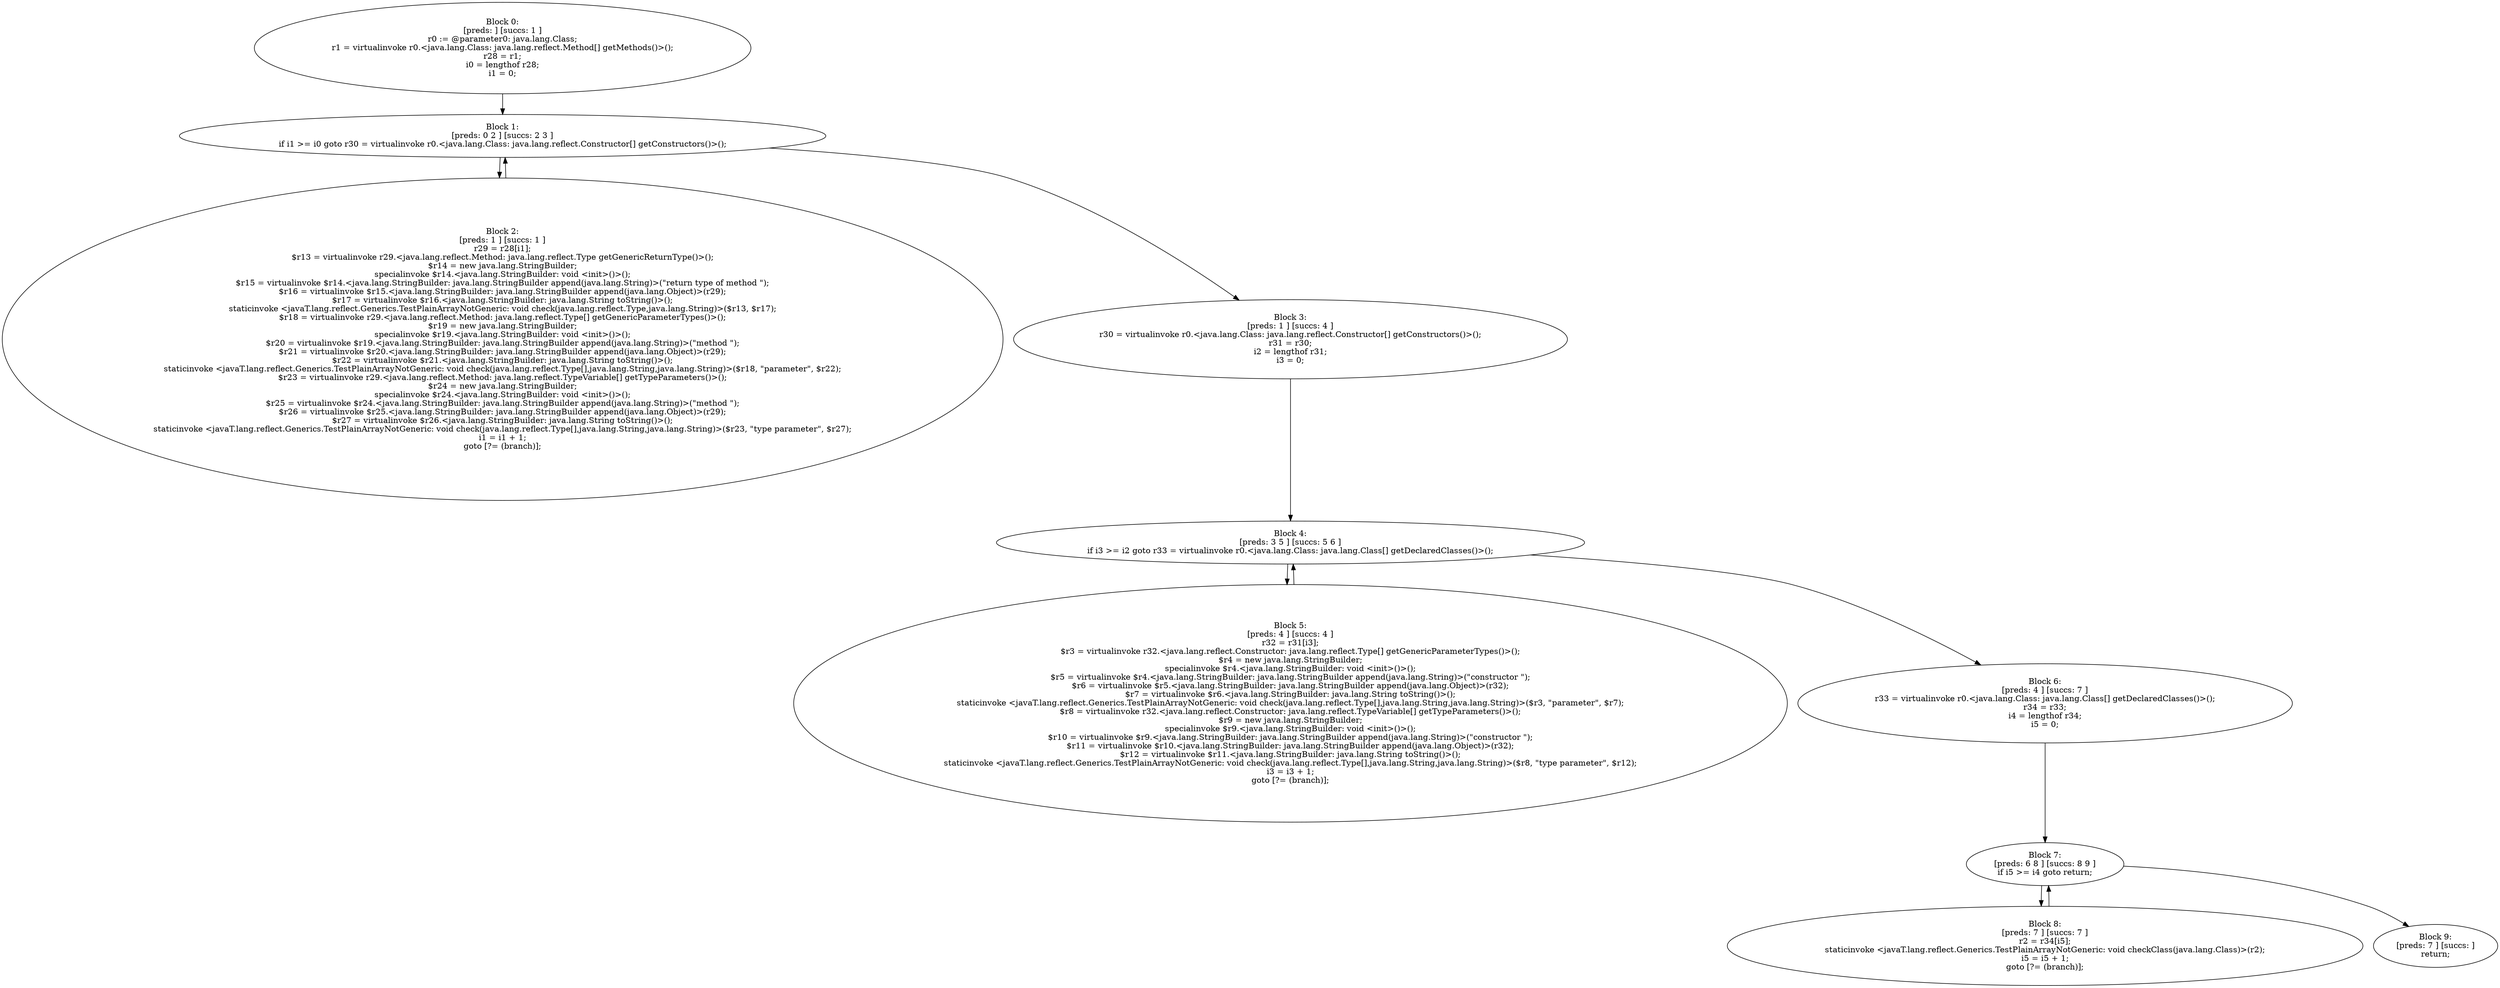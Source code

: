 digraph "unitGraph" {
    "Block 0:
[preds: ] [succs: 1 ]
r0 := @parameter0: java.lang.Class;
r1 = virtualinvoke r0.<java.lang.Class: java.lang.reflect.Method[] getMethods()>();
r28 = r1;
i0 = lengthof r28;
i1 = 0;
"
    "Block 1:
[preds: 0 2 ] [succs: 2 3 ]
if i1 >= i0 goto r30 = virtualinvoke r0.<java.lang.Class: java.lang.reflect.Constructor[] getConstructors()>();
"
    "Block 2:
[preds: 1 ] [succs: 1 ]
r29 = r28[i1];
$r13 = virtualinvoke r29.<java.lang.reflect.Method: java.lang.reflect.Type getGenericReturnType()>();
$r14 = new java.lang.StringBuilder;
specialinvoke $r14.<java.lang.StringBuilder: void <init>()>();
$r15 = virtualinvoke $r14.<java.lang.StringBuilder: java.lang.StringBuilder append(java.lang.String)>(\"return type of method \");
$r16 = virtualinvoke $r15.<java.lang.StringBuilder: java.lang.StringBuilder append(java.lang.Object)>(r29);
$r17 = virtualinvoke $r16.<java.lang.StringBuilder: java.lang.String toString()>();
staticinvoke <javaT.lang.reflect.Generics.TestPlainArrayNotGeneric: void check(java.lang.reflect.Type,java.lang.String)>($r13, $r17);
$r18 = virtualinvoke r29.<java.lang.reflect.Method: java.lang.reflect.Type[] getGenericParameterTypes()>();
$r19 = new java.lang.StringBuilder;
specialinvoke $r19.<java.lang.StringBuilder: void <init>()>();
$r20 = virtualinvoke $r19.<java.lang.StringBuilder: java.lang.StringBuilder append(java.lang.String)>(\"method \");
$r21 = virtualinvoke $r20.<java.lang.StringBuilder: java.lang.StringBuilder append(java.lang.Object)>(r29);
$r22 = virtualinvoke $r21.<java.lang.StringBuilder: java.lang.String toString()>();
staticinvoke <javaT.lang.reflect.Generics.TestPlainArrayNotGeneric: void check(java.lang.reflect.Type[],java.lang.String,java.lang.String)>($r18, \"parameter\", $r22);
$r23 = virtualinvoke r29.<java.lang.reflect.Method: java.lang.reflect.TypeVariable[] getTypeParameters()>();
$r24 = new java.lang.StringBuilder;
specialinvoke $r24.<java.lang.StringBuilder: void <init>()>();
$r25 = virtualinvoke $r24.<java.lang.StringBuilder: java.lang.StringBuilder append(java.lang.String)>(\"method \");
$r26 = virtualinvoke $r25.<java.lang.StringBuilder: java.lang.StringBuilder append(java.lang.Object)>(r29);
$r27 = virtualinvoke $r26.<java.lang.StringBuilder: java.lang.String toString()>();
staticinvoke <javaT.lang.reflect.Generics.TestPlainArrayNotGeneric: void check(java.lang.reflect.Type[],java.lang.String,java.lang.String)>($r23, \"type parameter\", $r27);
i1 = i1 + 1;
goto [?= (branch)];
"
    "Block 3:
[preds: 1 ] [succs: 4 ]
r30 = virtualinvoke r0.<java.lang.Class: java.lang.reflect.Constructor[] getConstructors()>();
r31 = r30;
i2 = lengthof r31;
i3 = 0;
"
    "Block 4:
[preds: 3 5 ] [succs: 5 6 ]
if i3 >= i2 goto r33 = virtualinvoke r0.<java.lang.Class: java.lang.Class[] getDeclaredClasses()>();
"
    "Block 5:
[preds: 4 ] [succs: 4 ]
r32 = r31[i3];
$r3 = virtualinvoke r32.<java.lang.reflect.Constructor: java.lang.reflect.Type[] getGenericParameterTypes()>();
$r4 = new java.lang.StringBuilder;
specialinvoke $r4.<java.lang.StringBuilder: void <init>()>();
$r5 = virtualinvoke $r4.<java.lang.StringBuilder: java.lang.StringBuilder append(java.lang.String)>(\"constructor \");
$r6 = virtualinvoke $r5.<java.lang.StringBuilder: java.lang.StringBuilder append(java.lang.Object)>(r32);
$r7 = virtualinvoke $r6.<java.lang.StringBuilder: java.lang.String toString()>();
staticinvoke <javaT.lang.reflect.Generics.TestPlainArrayNotGeneric: void check(java.lang.reflect.Type[],java.lang.String,java.lang.String)>($r3, \"parameter\", $r7);
$r8 = virtualinvoke r32.<java.lang.reflect.Constructor: java.lang.reflect.TypeVariable[] getTypeParameters()>();
$r9 = new java.lang.StringBuilder;
specialinvoke $r9.<java.lang.StringBuilder: void <init>()>();
$r10 = virtualinvoke $r9.<java.lang.StringBuilder: java.lang.StringBuilder append(java.lang.String)>(\"constructor \");
$r11 = virtualinvoke $r10.<java.lang.StringBuilder: java.lang.StringBuilder append(java.lang.Object)>(r32);
$r12 = virtualinvoke $r11.<java.lang.StringBuilder: java.lang.String toString()>();
staticinvoke <javaT.lang.reflect.Generics.TestPlainArrayNotGeneric: void check(java.lang.reflect.Type[],java.lang.String,java.lang.String)>($r8, \"type parameter\", $r12);
i3 = i3 + 1;
goto [?= (branch)];
"
    "Block 6:
[preds: 4 ] [succs: 7 ]
r33 = virtualinvoke r0.<java.lang.Class: java.lang.Class[] getDeclaredClasses()>();
r34 = r33;
i4 = lengthof r34;
i5 = 0;
"
    "Block 7:
[preds: 6 8 ] [succs: 8 9 ]
if i5 >= i4 goto return;
"
    "Block 8:
[preds: 7 ] [succs: 7 ]
r2 = r34[i5];
staticinvoke <javaT.lang.reflect.Generics.TestPlainArrayNotGeneric: void checkClass(java.lang.Class)>(r2);
i5 = i5 + 1;
goto [?= (branch)];
"
    "Block 9:
[preds: 7 ] [succs: ]
return;
"
    "Block 0:
[preds: ] [succs: 1 ]
r0 := @parameter0: java.lang.Class;
r1 = virtualinvoke r0.<java.lang.Class: java.lang.reflect.Method[] getMethods()>();
r28 = r1;
i0 = lengthof r28;
i1 = 0;
"->"Block 1:
[preds: 0 2 ] [succs: 2 3 ]
if i1 >= i0 goto r30 = virtualinvoke r0.<java.lang.Class: java.lang.reflect.Constructor[] getConstructors()>();
";
    "Block 1:
[preds: 0 2 ] [succs: 2 3 ]
if i1 >= i0 goto r30 = virtualinvoke r0.<java.lang.Class: java.lang.reflect.Constructor[] getConstructors()>();
"->"Block 2:
[preds: 1 ] [succs: 1 ]
r29 = r28[i1];
$r13 = virtualinvoke r29.<java.lang.reflect.Method: java.lang.reflect.Type getGenericReturnType()>();
$r14 = new java.lang.StringBuilder;
specialinvoke $r14.<java.lang.StringBuilder: void <init>()>();
$r15 = virtualinvoke $r14.<java.lang.StringBuilder: java.lang.StringBuilder append(java.lang.String)>(\"return type of method \");
$r16 = virtualinvoke $r15.<java.lang.StringBuilder: java.lang.StringBuilder append(java.lang.Object)>(r29);
$r17 = virtualinvoke $r16.<java.lang.StringBuilder: java.lang.String toString()>();
staticinvoke <javaT.lang.reflect.Generics.TestPlainArrayNotGeneric: void check(java.lang.reflect.Type,java.lang.String)>($r13, $r17);
$r18 = virtualinvoke r29.<java.lang.reflect.Method: java.lang.reflect.Type[] getGenericParameterTypes()>();
$r19 = new java.lang.StringBuilder;
specialinvoke $r19.<java.lang.StringBuilder: void <init>()>();
$r20 = virtualinvoke $r19.<java.lang.StringBuilder: java.lang.StringBuilder append(java.lang.String)>(\"method \");
$r21 = virtualinvoke $r20.<java.lang.StringBuilder: java.lang.StringBuilder append(java.lang.Object)>(r29);
$r22 = virtualinvoke $r21.<java.lang.StringBuilder: java.lang.String toString()>();
staticinvoke <javaT.lang.reflect.Generics.TestPlainArrayNotGeneric: void check(java.lang.reflect.Type[],java.lang.String,java.lang.String)>($r18, \"parameter\", $r22);
$r23 = virtualinvoke r29.<java.lang.reflect.Method: java.lang.reflect.TypeVariable[] getTypeParameters()>();
$r24 = new java.lang.StringBuilder;
specialinvoke $r24.<java.lang.StringBuilder: void <init>()>();
$r25 = virtualinvoke $r24.<java.lang.StringBuilder: java.lang.StringBuilder append(java.lang.String)>(\"method \");
$r26 = virtualinvoke $r25.<java.lang.StringBuilder: java.lang.StringBuilder append(java.lang.Object)>(r29);
$r27 = virtualinvoke $r26.<java.lang.StringBuilder: java.lang.String toString()>();
staticinvoke <javaT.lang.reflect.Generics.TestPlainArrayNotGeneric: void check(java.lang.reflect.Type[],java.lang.String,java.lang.String)>($r23, \"type parameter\", $r27);
i1 = i1 + 1;
goto [?= (branch)];
";
    "Block 1:
[preds: 0 2 ] [succs: 2 3 ]
if i1 >= i0 goto r30 = virtualinvoke r0.<java.lang.Class: java.lang.reflect.Constructor[] getConstructors()>();
"->"Block 3:
[preds: 1 ] [succs: 4 ]
r30 = virtualinvoke r0.<java.lang.Class: java.lang.reflect.Constructor[] getConstructors()>();
r31 = r30;
i2 = lengthof r31;
i3 = 0;
";
    "Block 2:
[preds: 1 ] [succs: 1 ]
r29 = r28[i1];
$r13 = virtualinvoke r29.<java.lang.reflect.Method: java.lang.reflect.Type getGenericReturnType()>();
$r14 = new java.lang.StringBuilder;
specialinvoke $r14.<java.lang.StringBuilder: void <init>()>();
$r15 = virtualinvoke $r14.<java.lang.StringBuilder: java.lang.StringBuilder append(java.lang.String)>(\"return type of method \");
$r16 = virtualinvoke $r15.<java.lang.StringBuilder: java.lang.StringBuilder append(java.lang.Object)>(r29);
$r17 = virtualinvoke $r16.<java.lang.StringBuilder: java.lang.String toString()>();
staticinvoke <javaT.lang.reflect.Generics.TestPlainArrayNotGeneric: void check(java.lang.reflect.Type,java.lang.String)>($r13, $r17);
$r18 = virtualinvoke r29.<java.lang.reflect.Method: java.lang.reflect.Type[] getGenericParameterTypes()>();
$r19 = new java.lang.StringBuilder;
specialinvoke $r19.<java.lang.StringBuilder: void <init>()>();
$r20 = virtualinvoke $r19.<java.lang.StringBuilder: java.lang.StringBuilder append(java.lang.String)>(\"method \");
$r21 = virtualinvoke $r20.<java.lang.StringBuilder: java.lang.StringBuilder append(java.lang.Object)>(r29);
$r22 = virtualinvoke $r21.<java.lang.StringBuilder: java.lang.String toString()>();
staticinvoke <javaT.lang.reflect.Generics.TestPlainArrayNotGeneric: void check(java.lang.reflect.Type[],java.lang.String,java.lang.String)>($r18, \"parameter\", $r22);
$r23 = virtualinvoke r29.<java.lang.reflect.Method: java.lang.reflect.TypeVariable[] getTypeParameters()>();
$r24 = new java.lang.StringBuilder;
specialinvoke $r24.<java.lang.StringBuilder: void <init>()>();
$r25 = virtualinvoke $r24.<java.lang.StringBuilder: java.lang.StringBuilder append(java.lang.String)>(\"method \");
$r26 = virtualinvoke $r25.<java.lang.StringBuilder: java.lang.StringBuilder append(java.lang.Object)>(r29);
$r27 = virtualinvoke $r26.<java.lang.StringBuilder: java.lang.String toString()>();
staticinvoke <javaT.lang.reflect.Generics.TestPlainArrayNotGeneric: void check(java.lang.reflect.Type[],java.lang.String,java.lang.String)>($r23, \"type parameter\", $r27);
i1 = i1 + 1;
goto [?= (branch)];
"->"Block 1:
[preds: 0 2 ] [succs: 2 3 ]
if i1 >= i0 goto r30 = virtualinvoke r0.<java.lang.Class: java.lang.reflect.Constructor[] getConstructors()>();
";
    "Block 3:
[preds: 1 ] [succs: 4 ]
r30 = virtualinvoke r0.<java.lang.Class: java.lang.reflect.Constructor[] getConstructors()>();
r31 = r30;
i2 = lengthof r31;
i3 = 0;
"->"Block 4:
[preds: 3 5 ] [succs: 5 6 ]
if i3 >= i2 goto r33 = virtualinvoke r0.<java.lang.Class: java.lang.Class[] getDeclaredClasses()>();
";
    "Block 4:
[preds: 3 5 ] [succs: 5 6 ]
if i3 >= i2 goto r33 = virtualinvoke r0.<java.lang.Class: java.lang.Class[] getDeclaredClasses()>();
"->"Block 5:
[preds: 4 ] [succs: 4 ]
r32 = r31[i3];
$r3 = virtualinvoke r32.<java.lang.reflect.Constructor: java.lang.reflect.Type[] getGenericParameterTypes()>();
$r4 = new java.lang.StringBuilder;
specialinvoke $r4.<java.lang.StringBuilder: void <init>()>();
$r5 = virtualinvoke $r4.<java.lang.StringBuilder: java.lang.StringBuilder append(java.lang.String)>(\"constructor \");
$r6 = virtualinvoke $r5.<java.lang.StringBuilder: java.lang.StringBuilder append(java.lang.Object)>(r32);
$r7 = virtualinvoke $r6.<java.lang.StringBuilder: java.lang.String toString()>();
staticinvoke <javaT.lang.reflect.Generics.TestPlainArrayNotGeneric: void check(java.lang.reflect.Type[],java.lang.String,java.lang.String)>($r3, \"parameter\", $r7);
$r8 = virtualinvoke r32.<java.lang.reflect.Constructor: java.lang.reflect.TypeVariable[] getTypeParameters()>();
$r9 = new java.lang.StringBuilder;
specialinvoke $r9.<java.lang.StringBuilder: void <init>()>();
$r10 = virtualinvoke $r9.<java.lang.StringBuilder: java.lang.StringBuilder append(java.lang.String)>(\"constructor \");
$r11 = virtualinvoke $r10.<java.lang.StringBuilder: java.lang.StringBuilder append(java.lang.Object)>(r32);
$r12 = virtualinvoke $r11.<java.lang.StringBuilder: java.lang.String toString()>();
staticinvoke <javaT.lang.reflect.Generics.TestPlainArrayNotGeneric: void check(java.lang.reflect.Type[],java.lang.String,java.lang.String)>($r8, \"type parameter\", $r12);
i3 = i3 + 1;
goto [?= (branch)];
";
    "Block 4:
[preds: 3 5 ] [succs: 5 6 ]
if i3 >= i2 goto r33 = virtualinvoke r0.<java.lang.Class: java.lang.Class[] getDeclaredClasses()>();
"->"Block 6:
[preds: 4 ] [succs: 7 ]
r33 = virtualinvoke r0.<java.lang.Class: java.lang.Class[] getDeclaredClasses()>();
r34 = r33;
i4 = lengthof r34;
i5 = 0;
";
    "Block 5:
[preds: 4 ] [succs: 4 ]
r32 = r31[i3];
$r3 = virtualinvoke r32.<java.lang.reflect.Constructor: java.lang.reflect.Type[] getGenericParameterTypes()>();
$r4 = new java.lang.StringBuilder;
specialinvoke $r4.<java.lang.StringBuilder: void <init>()>();
$r5 = virtualinvoke $r4.<java.lang.StringBuilder: java.lang.StringBuilder append(java.lang.String)>(\"constructor \");
$r6 = virtualinvoke $r5.<java.lang.StringBuilder: java.lang.StringBuilder append(java.lang.Object)>(r32);
$r7 = virtualinvoke $r6.<java.lang.StringBuilder: java.lang.String toString()>();
staticinvoke <javaT.lang.reflect.Generics.TestPlainArrayNotGeneric: void check(java.lang.reflect.Type[],java.lang.String,java.lang.String)>($r3, \"parameter\", $r7);
$r8 = virtualinvoke r32.<java.lang.reflect.Constructor: java.lang.reflect.TypeVariable[] getTypeParameters()>();
$r9 = new java.lang.StringBuilder;
specialinvoke $r9.<java.lang.StringBuilder: void <init>()>();
$r10 = virtualinvoke $r9.<java.lang.StringBuilder: java.lang.StringBuilder append(java.lang.String)>(\"constructor \");
$r11 = virtualinvoke $r10.<java.lang.StringBuilder: java.lang.StringBuilder append(java.lang.Object)>(r32);
$r12 = virtualinvoke $r11.<java.lang.StringBuilder: java.lang.String toString()>();
staticinvoke <javaT.lang.reflect.Generics.TestPlainArrayNotGeneric: void check(java.lang.reflect.Type[],java.lang.String,java.lang.String)>($r8, \"type parameter\", $r12);
i3 = i3 + 1;
goto [?= (branch)];
"->"Block 4:
[preds: 3 5 ] [succs: 5 6 ]
if i3 >= i2 goto r33 = virtualinvoke r0.<java.lang.Class: java.lang.Class[] getDeclaredClasses()>();
";
    "Block 6:
[preds: 4 ] [succs: 7 ]
r33 = virtualinvoke r0.<java.lang.Class: java.lang.Class[] getDeclaredClasses()>();
r34 = r33;
i4 = lengthof r34;
i5 = 0;
"->"Block 7:
[preds: 6 8 ] [succs: 8 9 ]
if i5 >= i4 goto return;
";
    "Block 7:
[preds: 6 8 ] [succs: 8 9 ]
if i5 >= i4 goto return;
"->"Block 8:
[preds: 7 ] [succs: 7 ]
r2 = r34[i5];
staticinvoke <javaT.lang.reflect.Generics.TestPlainArrayNotGeneric: void checkClass(java.lang.Class)>(r2);
i5 = i5 + 1;
goto [?= (branch)];
";
    "Block 7:
[preds: 6 8 ] [succs: 8 9 ]
if i5 >= i4 goto return;
"->"Block 9:
[preds: 7 ] [succs: ]
return;
";
    "Block 8:
[preds: 7 ] [succs: 7 ]
r2 = r34[i5];
staticinvoke <javaT.lang.reflect.Generics.TestPlainArrayNotGeneric: void checkClass(java.lang.Class)>(r2);
i5 = i5 + 1;
goto [?= (branch)];
"->"Block 7:
[preds: 6 8 ] [succs: 8 9 ]
if i5 >= i4 goto return;
";
}
